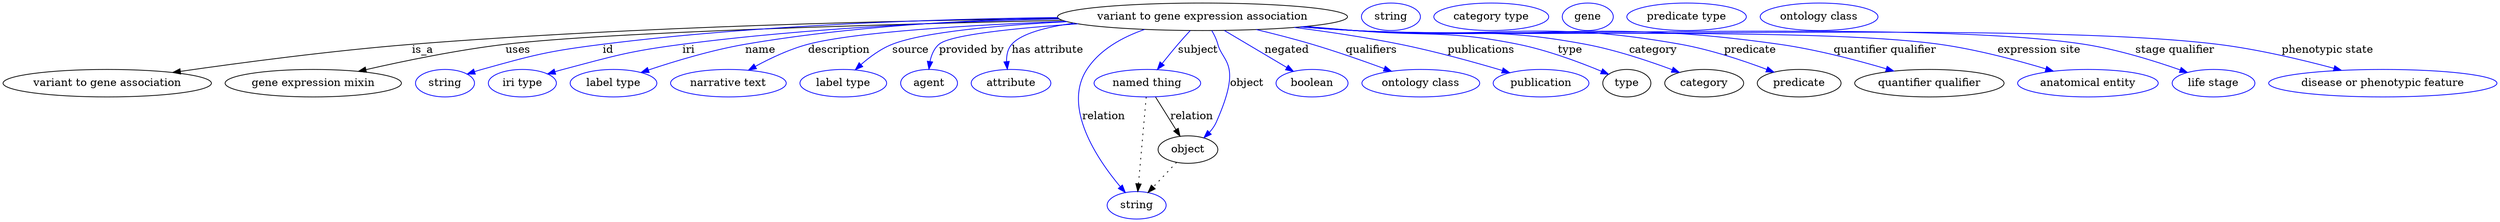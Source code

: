 digraph {
	graph [bb="0,0,3253.7,283"];
	node [label="\N"];
	"variant to gene expression association"	[height=0.5,
		label="variant to gene expression association",
		pos="1564.8,265",
		width=5.2537];
	"variant to gene association"	[height=0.5,
		pos="135.84,178",
		width=3.7733];
	"variant to gene expression association" -> "variant to gene association"	[label=is_a,
		lp="547.84,221.5",
		pos="e,221.4,192.04 1376.9,262.75 1170,260.18 827.74,252.4 533.84,229 430.15,220.74 311.97,205.1 231.51,193.5"];
	"gene expression mixin"	[height=0.5,
		pos="404.84,178",
		width=3.1955];
	"variant to gene expression association" -> "gene expression mixin"	[label=uses,
		lp="671.34,221.5",
		pos="e,463.51,193.48 1381.7,260.4 1157.4,255.39 790.45,245.07 654.84,229 592.95,221.67 523.51,207.28 473.55,195.81"];
	id	[color=blue,
		height=0.5,
		label=string,
		pos="575.84,178",
		width=1.0652];
	"variant to gene expression association" -> id	[color=blue,
		label=id,
		lp="788.84,221.5",
		pos="e,604.83,189.97 1375.8,264.07 1216.8,262.09 983.67,254.42 781.84,229 710.66,220.04 692.92,215.35 623.84,196 620.73,195.13 617.53,\
194.16 614.34,193.14",
		style=solid];
	iri	[color=blue,
		height=0.5,
		label="iri type",
		pos="676.84,178",
		width=1.2277];
	"variant to gene expression association" -> iri	[color=blue,
		label=iri,
		lp="893.84,221.5",
		pos="e,709.76,190.13 1377.9,262.24 1241.1,259.04 1051.3,250.63 885.84,229 815.57,219.81 798.33,214.18 729.84,196 726.47,195.11 722.99,\
194.12 719.51,193.1",
		style=solid];
	name	[color=blue,
		height=0.5,
		label="label type",
		pos="795.84,178",
		width=1.5707];
	"variant to gene expression association" -> name	[color=blue,
		label=name,
		lp="987.84,221.5",
		pos="e,831.85,192.04 1376.1,263.73 1258,260.89 1103.1,252.33 967.84,229 924.19,221.47 875.86,206.84 841.58,195.34",
		style=solid];
	description	[color=blue,
		height=0.5,
		label="narrative text",
		pos="945.84,178",
		width=2.0943];
	"variant to gene expression association" -> description	[color=blue,
		label=description,
		lp="1090.3,221.5",
		pos="e,972.12,195.11 1386.3,259.03 1263.4,254.24 1111.4,245.25 1049.8,229 1025.8,222.65 1000.5,210.67 980.97,200.04",
		style=solid];
	source	[color=blue,
		height=0.5,
		label="label type",
		pos="1095.8,178",
		width=1.5707];
	"variant to gene expression association" -> source	[color=blue,
		label=source,
		lp="1183.8,221.5",
		pos="e,1111.5,195.56 1388,258.6 1298.8,253.9 1201,245.18 1159.8,229 1144.8,223.1 1130.5,212.51 1119.2,202.59",
		style=solid];
	"provided by"	[color=blue,
		height=0.5,
		label=agent,
		pos="1207.8,178",
		width=1.0291];
	"variant to gene expression association" -> "provided by"	[color=blue,
		label="provided by",
		lp="1263.3,221.5",
		pos="e,1207.6,196.42 1402.3,255.78 1320.4,250.15 1235.3,241.43 1220.8,229 1214.3,223.35 1210.8,214.84 1209,206.43",
		style=solid];
	"has attribute"	[color=blue,
		height=0.5,
		label=attribute,
		pos="1314.8,178",
		width=1.4443];
	"variant to gene expression association" -> "has attribute"	[color=blue,
		label="has attribute",
		lp="1362.8,221.5",
		pos="e,1310,196.31 1397.1,256.68 1360.1,251.5 1328.2,242.96 1315.8,229 1310.4,222.88 1308.8,214.49 1309,206.33",
		style=solid];
	subject	[color=blue,
		height=0.5,
		label="named thing",
		pos="1492.8,178",
		width=1.9318];
	"variant to gene expression association" -> subject	[color=blue,
		label=subject,
		lp="1558.8,221.5",
		pos="e,1505.9,195.89 1548.7,246.76 1543.5,241.16 1537.9,234.88 1532.8,229 1526,220.98 1518.7,212.02 1512.3,203.93",
		style=solid];
	relation	[color=blue,
		height=0.5,
		label=string,
		pos="1478.8,18",
		width=1.0652];
	"variant to gene expression association" -> relation	[color=blue,
		label=relation,
		lp="1435.8,134.5",
		pos="e,1464.1,34.731 1489.1,248.38 1460.5,238.4 1430.8,222.2 1413.8,196 1381.6,146.11 1427.7,78.022 1457.3,42.595",
		style=solid];
	negated	[color=blue,
		height=0.5,
		label=boolean,
		pos="1707.8,178",
		width=1.2999];
	"variant to gene expression association" -> negated	[color=blue,
		label=negated,
		lp="1674.8,221.5",
		pos="e,1683.6,193.42 1593.4,247 1617,233.02 1650.3,213.2 1674.9,198.56",
		style=solid];
	qualifiers	[color=blue,
		height=0.5,
		label="ontology class",
		pos="1848.8,178",
		width=2.1304];
	"variant to gene expression association" -> qualifiers	[color=blue,
		label=qualifiers,
		lp="1785.3,221.5",
		pos="e,1810.6,193.74 1635.4,248.22 1658.6,242.63 1684.5,235.99 1707.8,229 1739.2,219.63 1773.9,207.37 1801,197.33",
		style=solid];
	publications	[color=blue,
		height=0.5,
		label=publication,
		pos="2005.8,178",
		width=1.7332];
	"variant to gene expression association" -> publications	[color=blue,
		label=publications,
		lp="1927.8,221.5",
		pos="e,1965.1,191.78 1684.8,251.06 1728.5,245.47 1778.1,238.1 1822.8,229 1868.1,219.78 1918.7,205.65 1955.2,194.76",
		style=solid];
	type	[height=0.5,
		pos="2117.8,178",
		width=0.86659];
	"variant to gene expression association" -> type	[color=blue,
		label=type,
		lp="2043.8,221.5",
		pos="e,2094,189.68 1699.8,252.38 1720.9,250.58 1742.5,248.74 1762.8,247 1857.5,238.94 1882.7,247.88 1975.8,229 2014.2,221.22 2056.3,205.42 \
2084.6,193.65",
		style=solid];
	category	[height=0.5,
		pos="2218.8,178",
		width=1.4263];
	"variant to gene expression association" -> category	[color=blue,
		label=category,
		lp="2152.3,221.5",
		pos="e,2186.5,192.08 1697.4,252.14 1719.3,250.32 1741.7,248.54 1762.8,247 1896.5,237.27 1932.1,253.77 2063.8,229 2103.1,221.62 2146.2,\
207.17 2177,195.69",
		style=solid];
	object	[height=0.5,
		pos="1545.8,91",
		width=1.0832];
	"variant to gene expression association" -> object	[color=blue,
		label=object,
		lp="1622.8,178",
		pos="e,1566.7,106.49 1576.9,246.97 1580.1,241.49 1583.2,235.22 1584.8,229 1591.3,204.82 1617.3,204.49 1582.8,127 1580.7,122.17 1577.5,\
117.7 1574,113.66",
		style=solid];
	predicate	[height=0.5,
		pos="2342.8,178",
		width=1.5165];
	"variant to gene expression association" -> predicate	[color=blue,
		label=predicate,
		lp="2278.8,221.5",
		pos="e,2309.9,192.48 1695.5,251.97 1718,250.14 1741.1,248.4 1762.8,247 1951.5,234.91 2001.7,262.32 2187.8,229 2226.9,222.01 2269.7,207.66 \
2300.4,196.12",
		style=solid];
	"quantifier qualifier"	[height=0.5,
		pos="2512.8,178",
		width=2.7081];
	"variant to gene expression association" -> "quantifier qualifier"	[color=blue,
		label="quantifier qualifier",
		lp="2454.8,221.5",
		pos="e,2466.3,193.93 1694.4,251.88 1717.2,250.03 1740.7,248.31 1762.8,247 2008.8,232.46 2072.9,263.65 2316.8,229 2364.6,222.22 2417.4,\
208.34 2456.2,196.92",
		style=solid];
	"expression site"	[color=blue,
		height=0.5,
		label="anatomical entity",
		pos="2719.8,178",
		width=2.5456];
	"variant to gene expression association" -> "expression site"	[color=blue,
		label="expression site",
		lp="2656.3,221.5",
		pos="e,2674.6,193.81 1693.6,251.78 1716.7,249.92 1740.4,248.22 1762.8,247 1932.2,237.74 2357.8,252.32 2525.8,229 2573.4,222.39 2626.2,\
208.36 2664.6,196.83",
		style=solid];
	"stage qualifier"	[color=blue,
		height=0.5,
		label="life stage",
		pos="2883.8,178",
		width=1.4985];
	"variant to gene expression association" -> "stage qualifier"	[color=blue,
		label="stage qualifier",
		lp="2833.3,221.5",
		pos="e,2849.8,192.01 1693.1,251.73 1716.3,249.87 1740.3,248.18 1762.8,247 1974.1,235.94 2505.7,261.31 2714.8,229 2758.5,222.26 2806.6,\
207.24 2840.3,195.41",
		style=solid];
	"phenotypic state"	[color=blue,
		height=0.5,
		label="disease or phenotypic feature",
		pos="3104.8,178",
		width=4.1344];
	"variant to gene expression association" -> "phenotypic state"	[color=blue,
		label="phenotypic state",
		lp="3032.8,221.5",
		pos="e,3050.8,194.86 1692.6,251.72 1715.9,249.85 1740.1,248.16 1762.8,247 2012.8,234.29 2640.4,259.39 2888.8,229 2940.8,222.65 2998.4,\
208.95 3041.1,197.49",
		style=solid];
	subject -> relation	[pos="e,1480.4,36.188 1491.3,159.79 1488.9,132.48 1484.2,78.994 1481.3,46.38",
		style=dotted];
	subject -> object	[label=relation,
		lp="1550.8,134.5",
		pos="e,1535.5,108.6 1503.6,159.8 1511.2,147.54 1521.6,130.87 1530.2,117.13"];
	association_type	[color=blue,
		height=0.5,
		label=string,
		pos="1809.8,265",
		width=1.0652];
	association_category	[color=blue,
		height=0.5,
		label="category type",
		pos="1940.8,265",
		width=2.0762];
	object -> relation	[pos="e,1493.7,34.713 1531,74.243 1522,64.775 1510.5,52.56 1500.6,42.024",
		style=dotted];
	"variant to gene association_object"	[color=blue,
		height=0.5,
		label=gene,
		pos="2066.8,265",
		width=0.92075];
	"variant to gene expression association_predicate"	[color=blue,
		height=0.5,
		label="predicate type",
		pos="2195.8,265",
		width=2.1665];
	"gene expression mixin_quantifier qualifier"	[color=blue,
		height=0.5,
		label="ontology class",
		pos="2368.8,265",
		width=2.1304];
}
